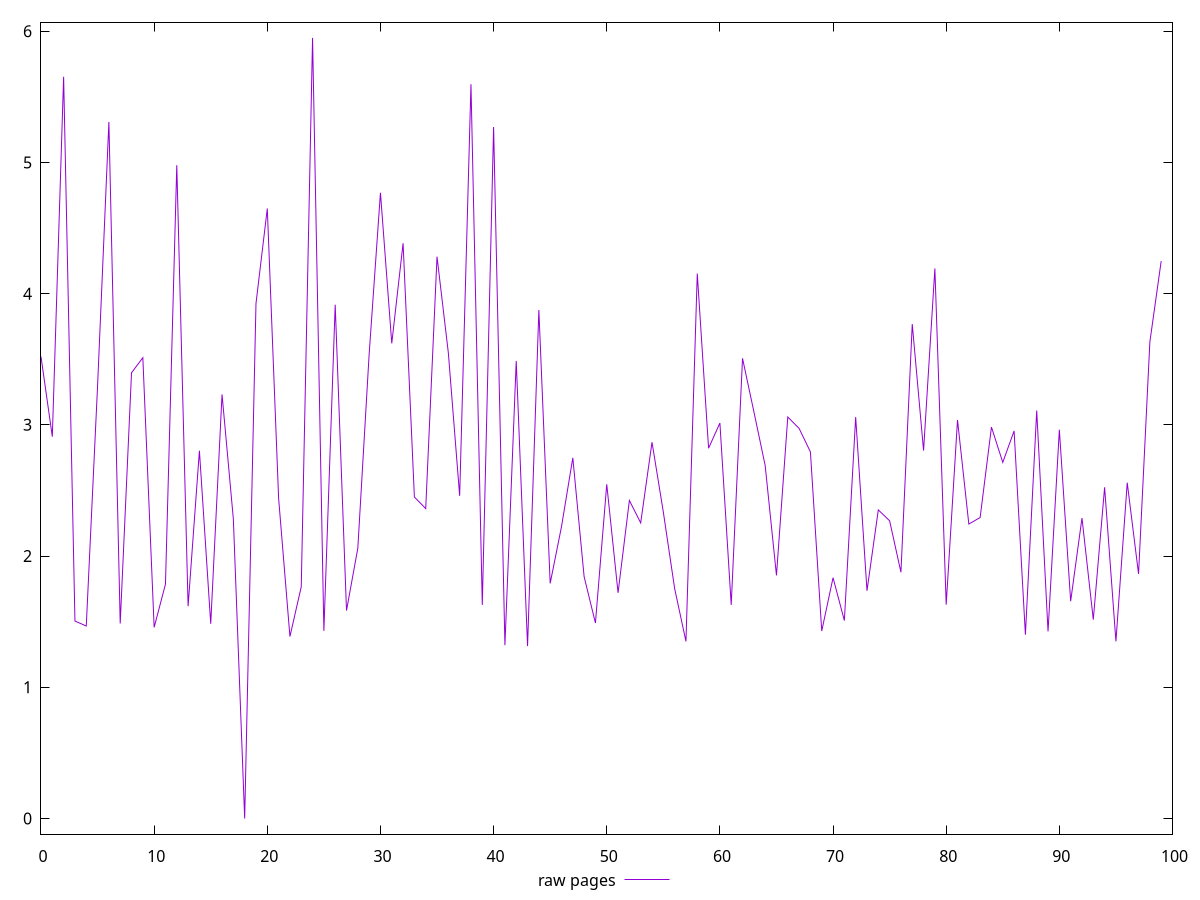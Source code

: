 $_rawPages <<EOF
3.5199999999999996
2.910000000000001
5.653
1.505
1.467
3.297999999999999
5.309
1.486
3.3970000000000002
3.5119999999999996
1.457
1.786
4.978999999999999
1.6179999999999999
2.803
1.484
3.232
2.282
0
3.925
4.649000000000001
2.4400000000000004
1.387
1.766
5.949
1.43
3.9159999999999995
1.585
2.06
3.538
4.769
3.6209999999999996
4.384
2.4500000000000006
2.362
4.282
3.5489999999999995
2.459
5.596
1.628
5.27
1.3210000000000002
3.487
1.314
3.874999999999999
1.7920000000000003
2.224
2.749
1.843
1.49
2.5469999999999997
1.72
2.4240000000000004
2.253
2.8680000000000003
2.3360000000000003
1.753
1.35
4.1530000000000005
2.822
3.0140000000000002
1.6280000000000001
3.5069999999999997
3.1020000000000003
2.6910000000000003
1.853
3.0599999999999996
2.973
2.7939999999999996
1.429
1.835
1.509
3.059
1.7359999999999998
2.352
2.269
1.8770000000000002
3.768
2.804
4.191999999999999
1.63
3.037
2.244
2.2940000000000005
2.9829999999999997
2.714
2.9539999999999997
1.401
3.109
1.426
2.963
1.656
2.29
1.516
2.524
1.35
2.559
1.8639999999999999
3.6320000000000006
4.248
EOF
set key outside below
set terminal pngcairo
set output "report_00005_2020-11-02T22-26-11.212Z/network-rtt/pages//raw.png"
set yrange [-0.11898:6.0679799999999995]
plot $_rawPages title "raw pages" with line ,